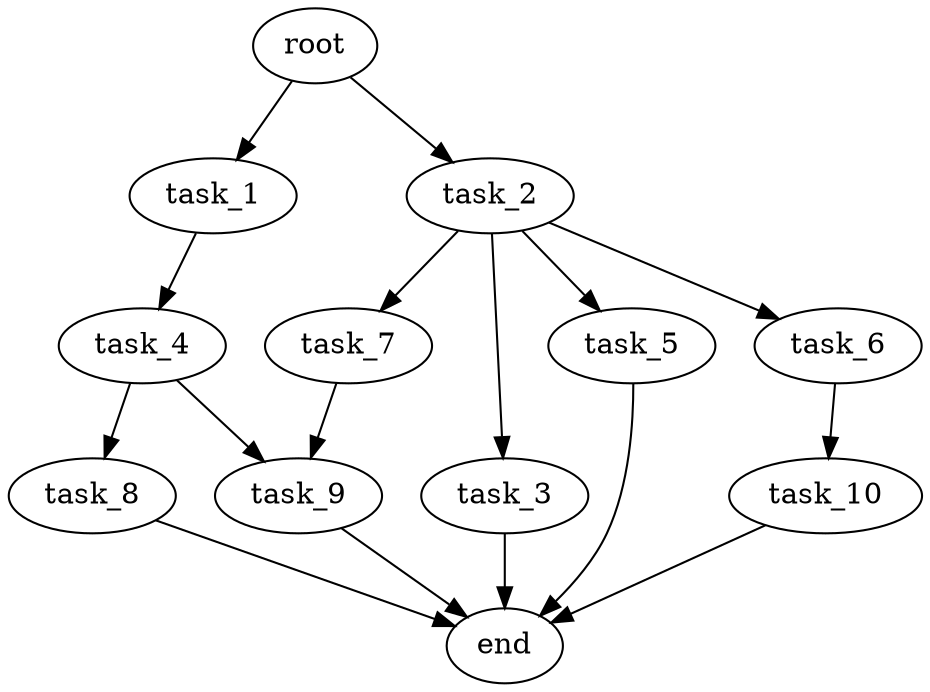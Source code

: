 digraph G {
  root [size="0.000000e+00"];
  task_1 [size="8.451706e+09"];
  task_2 [size="9.745491e+09"];
  task_3 [size="8.184450e+09"];
  task_4 [size="6.136119e+09"];
  task_5 [size="6.427349e+09"];
  task_6 [size="2.635121e+08"];
  task_7 [size="9.290914e+09"];
  task_8 [size="8.294778e+09"];
  task_9 [size="2.675210e+09"];
  task_10 [size="1.804980e+09"];
  end [size="0.000000e+00"];

  root -> task_1 [size="1.000000e-12"];
  root -> task_2 [size="1.000000e-12"];
  task_1 -> task_4 [size="6.136119e+08"];
  task_2 -> task_3 [size="8.184450e+08"];
  task_2 -> task_5 [size="6.427349e+08"];
  task_2 -> task_6 [size="2.635121e+07"];
  task_2 -> task_7 [size="9.290914e+08"];
  task_3 -> end [size="1.000000e-12"];
  task_4 -> task_8 [size="8.294778e+08"];
  task_4 -> task_9 [size="1.337605e+08"];
  task_5 -> end [size="1.000000e-12"];
  task_6 -> task_10 [size="1.804980e+08"];
  task_7 -> task_9 [size="1.337605e+08"];
  task_8 -> end [size="1.000000e-12"];
  task_9 -> end [size="1.000000e-12"];
  task_10 -> end [size="1.000000e-12"];
}

